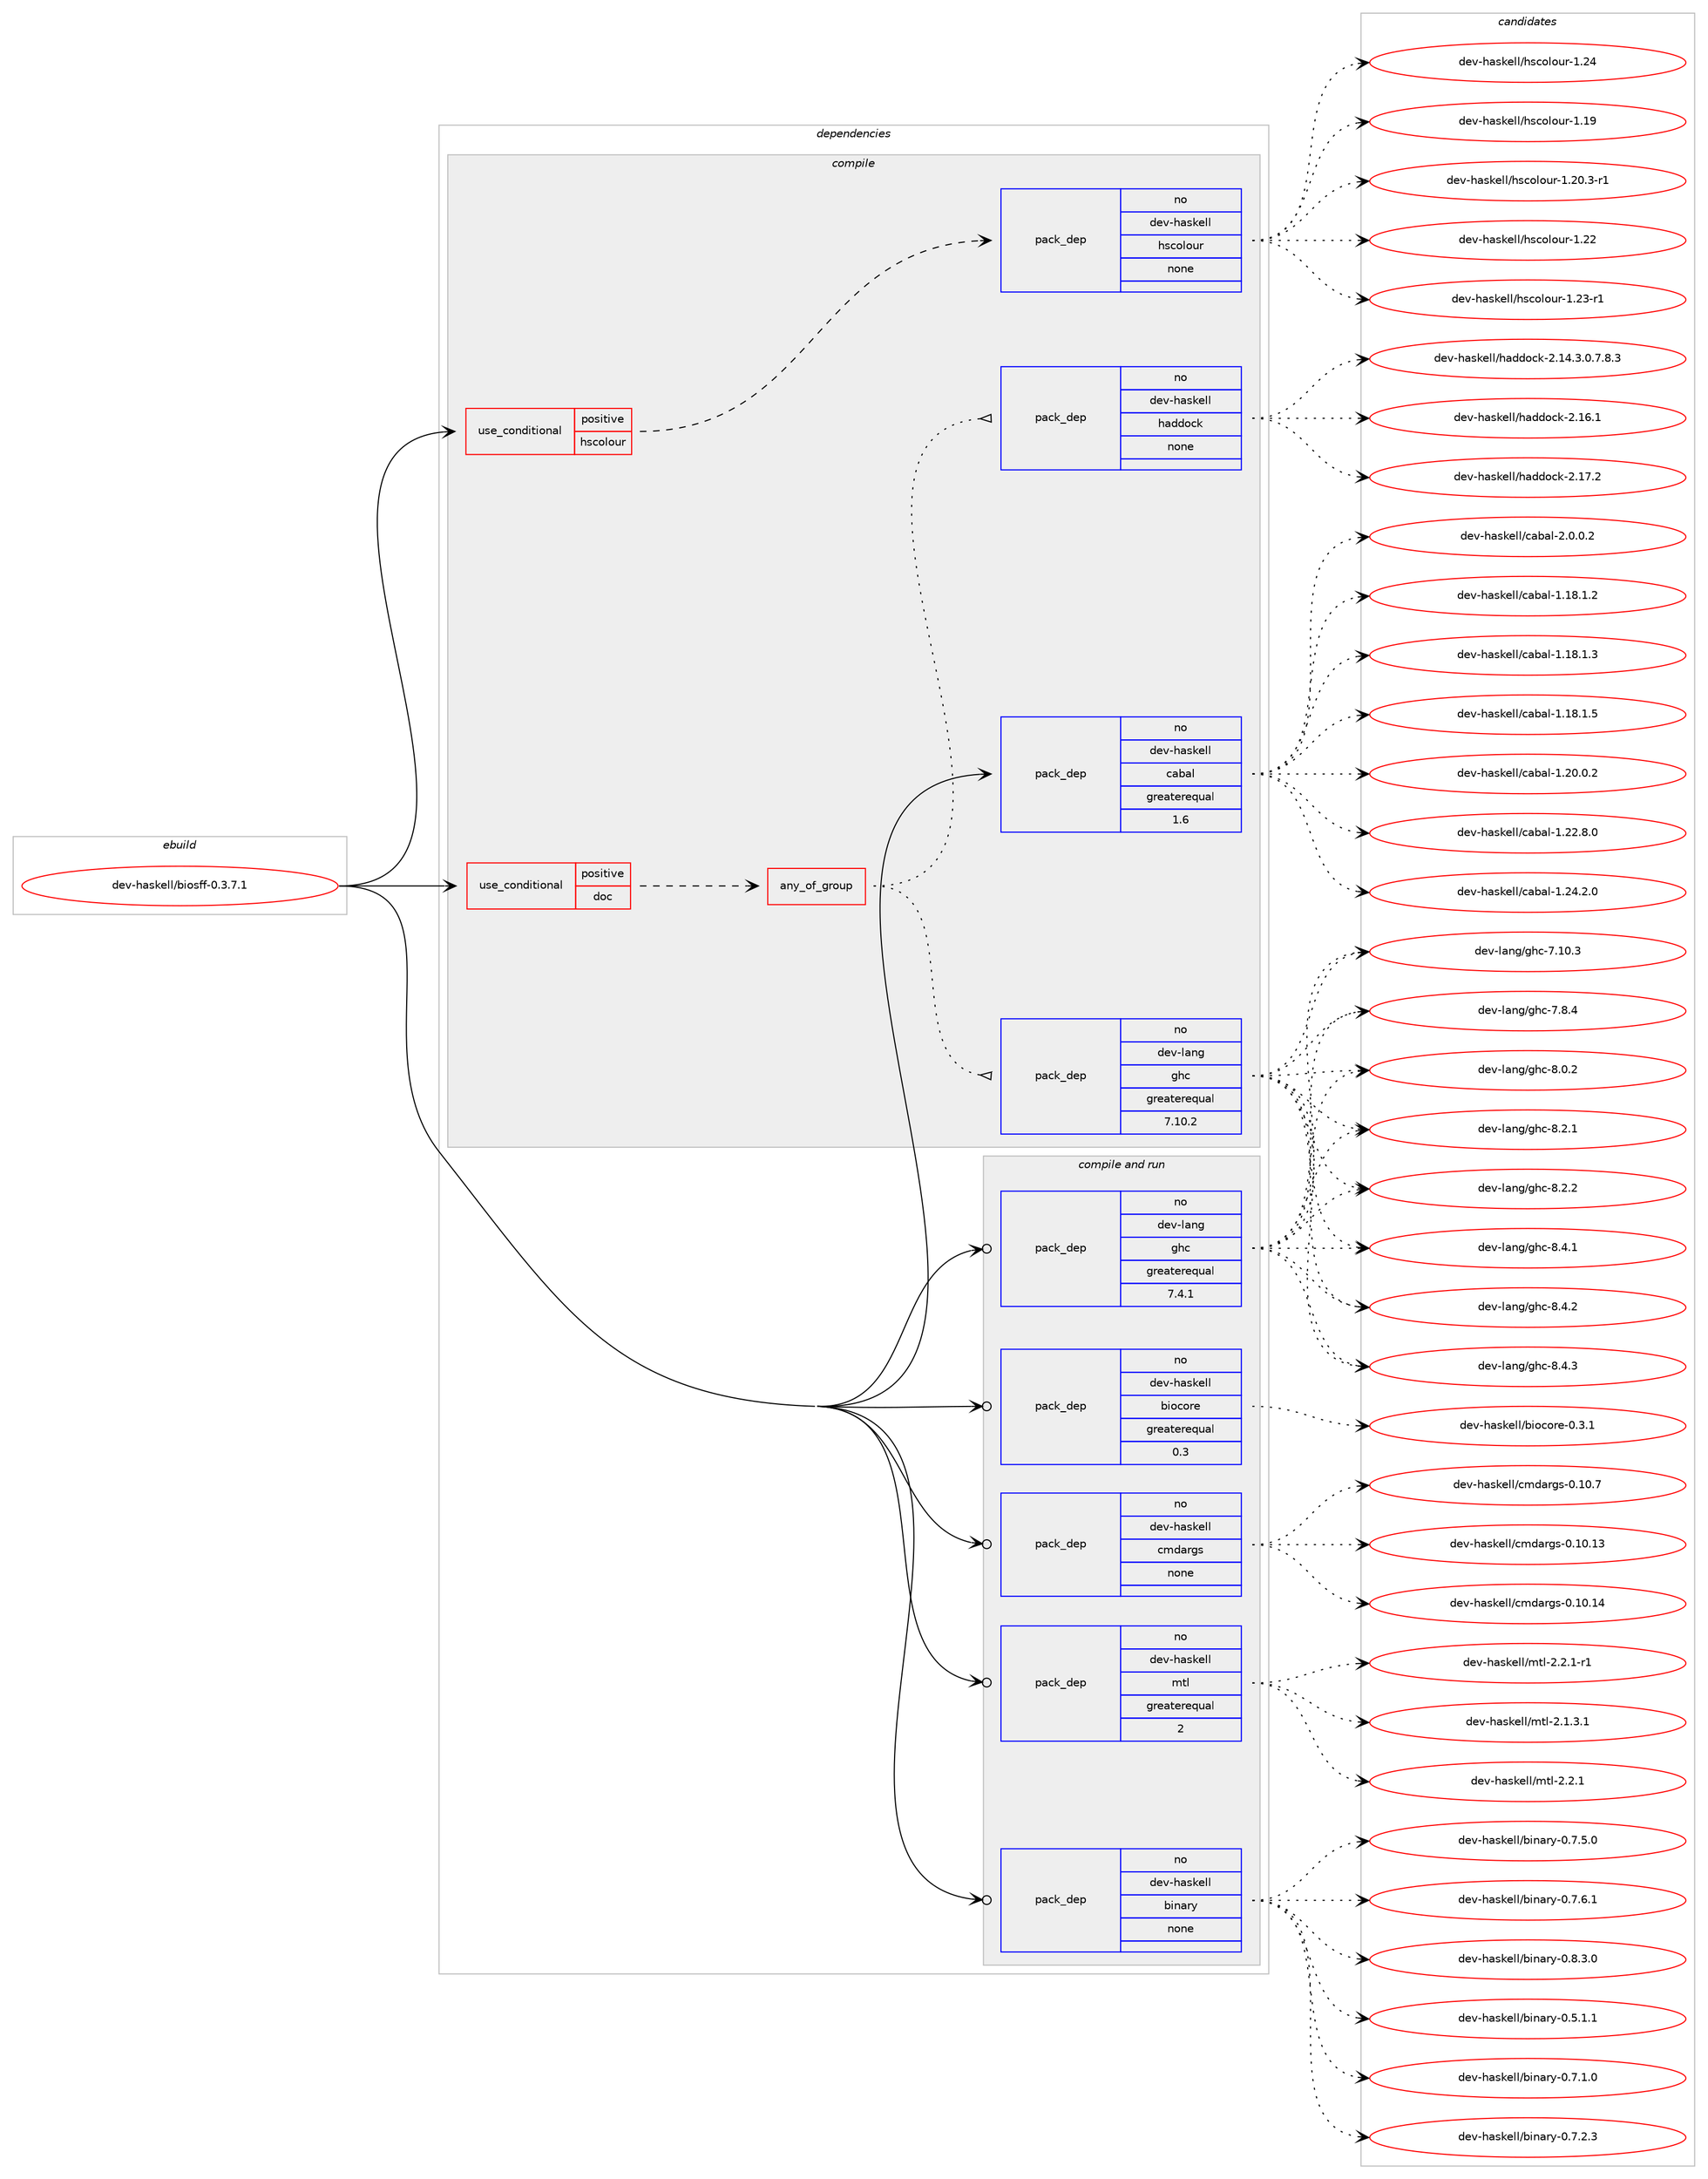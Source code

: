 digraph prolog {

# *************
# Graph options
# *************

newrank=true;
concentrate=true;
compound=true;
graph [rankdir=LR,fontname=Helvetica,fontsize=10,ranksep=1.5];#, ranksep=2.5, nodesep=0.2];
edge  [arrowhead=vee];
node  [fontname=Helvetica,fontsize=10];

# **********
# The ebuild
# **********

subgraph cluster_leftcol {
color=gray;
rank=same;
label=<<i>ebuild</i>>;
id [label="dev-haskell/biosff-0.3.7.1", color=red, width=4, href="../dev-haskell/biosff-0.3.7.1.svg"];
}

# ****************
# The dependencies
# ****************

subgraph cluster_midcol {
color=gray;
label=<<i>dependencies</i>>;
subgraph cluster_compile {
fillcolor="#eeeeee";
style=filled;
label=<<i>compile</i>>;
subgraph cond358741 {
dependency1327194 [label=<<TABLE BORDER="0" CELLBORDER="1" CELLSPACING="0" CELLPADDING="4"><TR><TD ROWSPAN="3" CELLPADDING="10">use_conditional</TD></TR><TR><TD>positive</TD></TR><TR><TD>doc</TD></TR></TABLE>>, shape=none, color=red];
subgraph any20584 {
dependency1327195 [label=<<TABLE BORDER="0" CELLBORDER="1" CELLSPACING="0" CELLPADDING="4"><TR><TD CELLPADDING="10">any_of_group</TD></TR></TABLE>>, shape=none, color=red];subgraph pack947317 {
dependency1327196 [label=<<TABLE BORDER="0" CELLBORDER="1" CELLSPACING="0" CELLPADDING="4" WIDTH="220"><TR><TD ROWSPAN="6" CELLPADDING="30">pack_dep</TD></TR><TR><TD WIDTH="110">no</TD></TR><TR><TD>dev-haskell</TD></TR><TR><TD>haddock</TD></TR><TR><TD>none</TD></TR><TR><TD></TD></TR></TABLE>>, shape=none, color=blue];
}
dependency1327195:e -> dependency1327196:w [weight=20,style="dotted",arrowhead="oinv"];
subgraph pack947318 {
dependency1327197 [label=<<TABLE BORDER="0" CELLBORDER="1" CELLSPACING="0" CELLPADDING="4" WIDTH="220"><TR><TD ROWSPAN="6" CELLPADDING="30">pack_dep</TD></TR><TR><TD WIDTH="110">no</TD></TR><TR><TD>dev-lang</TD></TR><TR><TD>ghc</TD></TR><TR><TD>greaterequal</TD></TR><TR><TD>7.10.2</TD></TR></TABLE>>, shape=none, color=blue];
}
dependency1327195:e -> dependency1327197:w [weight=20,style="dotted",arrowhead="oinv"];
}
dependency1327194:e -> dependency1327195:w [weight=20,style="dashed",arrowhead="vee"];
}
id:e -> dependency1327194:w [weight=20,style="solid",arrowhead="vee"];
subgraph cond358742 {
dependency1327198 [label=<<TABLE BORDER="0" CELLBORDER="1" CELLSPACING="0" CELLPADDING="4"><TR><TD ROWSPAN="3" CELLPADDING="10">use_conditional</TD></TR><TR><TD>positive</TD></TR><TR><TD>hscolour</TD></TR></TABLE>>, shape=none, color=red];
subgraph pack947319 {
dependency1327199 [label=<<TABLE BORDER="0" CELLBORDER="1" CELLSPACING="0" CELLPADDING="4" WIDTH="220"><TR><TD ROWSPAN="6" CELLPADDING="30">pack_dep</TD></TR><TR><TD WIDTH="110">no</TD></TR><TR><TD>dev-haskell</TD></TR><TR><TD>hscolour</TD></TR><TR><TD>none</TD></TR><TR><TD></TD></TR></TABLE>>, shape=none, color=blue];
}
dependency1327198:e -> dependency1327199:w [weight=20,style="dashed",arrowhead="vee"];
}
id:e -> dependency1327198:w [weight=20,style="solid",arrowhead="vee"];
subgraph pack947320 {
dependency1327200 [label=<<TABLE BORDER="0" CELLBORDER="1" CELLSPACING="0" CELLPADDING="4" WIDTH="220"><TR><TD ROWSPAN="6" CELLPADDING="30">pack_dep</TD></TR><TR><TD WIDTH="110">no</TD></TR><TR><TD>dev-haskell</TD></TR><TR><TD>cabal</TD></TR><TR><TD>greaterequal</TD></TR><TR><TD>1.6</TD></TR></TABLE>>, shape=none, color=blue];
}
id:e -> dependency1327200:w [weight=20,style="solid",arrowhead="vee"];
}
subgraph cluster_compileandrun {
fillcolor="#eeeeee";
style=filled;
label=<<i>compile and run</i>>;
subgraph pack947321 {
dependency1327201 [label=<<TABLE BORDER="0" CELLBORDER="1" CELLSPACING="0" CELLPADDING="4" WIDTH="220"><TR><TD ROWSPAN="6" CELLPADDING="30">pack_dep</TD></TR><TR><TD WIDTH="110">no</TD></TR><TR><TD>dev-haskell</TD></TR><TR><TD>binary</TD></TR><TR><TD>none</TD></TR><TR><TD></TD></TR></TABLE>>, shape=none, color=blue];
}
id:e -> dependency1327201:w [weight=20,style="solid",arrowhead="odotvee"];
subgraph pack947322 {
dependency1327202 [label=<<TABLE BORDER="0" CELLBORDER="1" CELLSPACING="0" CELLPADDING="4" WIDTH="220"><TR><TD ROWSPAN="6" CELLPADDING="30">pack_dep</TD></TR><TR><TD WIDTH="110">no</TD></TR><TR><TD>dev-haskell</TD></TR><TR><TD>biocore</TD></TR><TR><TD>greaterequal</TD></TR><TR><TD>0.3</TD></TR></TABLE>>, shape=none, color=blue];
}
id:e -> dependency1327202:w [weight=20,style="solid",arrowhead="odotvee"];
subgraph pack947323 {
dependency1327203 [label=<<TABLE BORDER="0" CELLBORDER="1" CELLSPACING="0" CELLPADDING="4" WIDTH="220"><TR><TD ROWSPAN="6" CELLPADDING="30">pack_dep</TD></TR><TR><TD WIDTH="110">no</TD></TR><TR><TD>dev-haskell</TD></TR><TR><TD>cmdargs</TD></TR><TR><TD>none</TD></TR><TR><TD></TD></TR></TABLE>>, shape=none, color=blue];
}
id:e -> dependency1327203:w [weight=20,style="solid",arrowhead="odotvee"];
subgraph pack947324 {
dependency1327204 [label=<<TABLE BORDER="0" CELLBORDER="1" CELLSPACING="0" CELLPADDING="4" WIDTH="220"><TR><TD ROWSPAN="6" CELLPADDING="30">pack_dep</TD></TR><TR><TD WIDTH="110">no</TD></TR><TR><TD>dev-haskell</TD></TR><TR><TD>mtl</TD></TR><TR><TD>greaterequal</TD></TR><TR><TD>2</TD></TR></TABLE>>, shape=none, color=blue];
}
id:e -> dependency1327204:w [weight=20,style="solid",arrowhead="odotvee"];
subgraph pack947325 {
dependency1327205 [label=<<TABLE BORDER="0" CELLBORDER="1" CELLSPACING="0" CELLPADDING="4" WIDTH="220"><TR><TD ROWSPAN="6" CELLPADDING="30">pack_dep</TD></TR><TR><TD WIDTH="110">no</TD></TR><TR><TD>dev-lang</TD></TR><TR><TD>ghc</TD></TR><TR><TD>greaterequal</TD></TR><TR><TD>7.4.1</TD></TR></TABLE>>, shape=none, color=blue];
}
id:e -> dependency1327205:w [weight=20,style="solid",arrowhead="odotvee"];
}
subgraph cluster_run {
fillcolor="#eeeeee";
style=filled;
label=<<i>run</i>>;
}
}

# **************
# The candidates
# **************

subgraph cluster_choices {
rank=same;
color=gray;
label=<<i>candidates</i>>;

subgraph choice947317 {
color=black;
nodesep=1;
choice1001011184510497115107101108108471049710010011199107455046495246514648465546564651 [label="dev-haskell/haddock-2.14.3.0.7.8.3", color=red, width=4,href="../dev-haskell/haddock-2.14.3.0.7.8.3.svg"];
choice100101118451049711510710110810847104971001001119910745504649544649 [label="dev-haskell/haddock-2.16.1", color=red, width=4,href="../dev-haskell/haddock-2.16.1.svg"];
choice100101118451049711510710110810847104971001001119910745504649554650 [label="dev-haskell/haddock-2.17.2", color=red, width=4,href="../dev-haskell/haddock-2.17.2.svg"];
dependency1327196:e -> choice1001011184510497115107101108108471049710010011199107455046495246514648465546564651:w [style=dotted,weight="100"];
dependency1327196:e -> choice100101118451049711510710110810847104971001001119910745504649544649:w [style=dotted,weight="100"];
dependency1327196:e -> choice100101118451049711510710110810847104971001001119910745504649554650:w [style=dotted,weight="100"];
}
subgraph choice947318 {
color=black;
nodesep=1;
choice1001011184510897110103471031049945554649484651 [label="dev-lang/ghc-7.10.3", color=red, width=4,href="../dev-lang/ghc-7.10.3.svg"];
choice10010111845108971101034710310499455546564652 [label="dev-lang/ghc-7.8.4", color=red, width=4,href="../dev-lang/ghc-7.8.4.svg"];
choice10010111845108971101034710310499455646484650 [label="dev-lang/ghc-8.0.2", color=red, width=4,href="../dev-lang/ghc-8.0.2.svg"];
choice10010111845108971101034710310499455646504649 [label="dev-lang/ghc-8.2.1", color=red, width=4,href="../dev-lang/ghc-8.2.1.svg"];
choice10010111845108971101034710310499455646504650 [label="dev-lang/ghc-8.2.2", color=red, width=4,href="../dev-lang/ghc-8.2.2.svg"];
choice10010111845108971101034710310499455646524649 [label="dev-lang/ghc-8.4.1", color=red, width=4,href="../dev-lang/ghc-8.4.1.svg"];
choice10010111845108971101034710310499455646524650 [label="dev-lang/ghc-8.4.2", color=red, width=4,href="../dev-lang/ghc-8.4.2.svg"];
choice10010111845108971101034710310499455646524651 [label="dev-lang/ghc-8.4.3", color=red, width=4,href="../dev-lang/ghc-8.4.3.svg"];
dependency1327197:e -> choice1001011184510897110103471031049945554649484651:w [style=dotted,weight="100"];
dependency1327197:e -> choice10010111845108971101034710310499455546564652:w [style=dotted,weight="100"];
dependency1327197:e -> choice10010111845108971101034710310499455646484650:w [style=dotted,weight="100"];
dependency1327197:e -> choice10010111845108971101034710310499455646504649:w [style=dotted,weight="100"];
dependency1327197:e -> choice10010111845108971101034710310499455646504650:w [style=dotted,weight="100"];
dependency1327197:e -> choice10010111845108971101034710310499455646524649:w [style=dotted,weight="100"];
dependency1327197:e -> choice10010111845108971101034710310499455646524650:w [style=dotted,weight="100"];
dependency1327197:e -> choice10010111845108971101034710310499455646524651:w [style=dotted,weight="100"];
}
subgraph choice947319 {
color=black;
nodesep=1;
choice100101118451049711510710110810847104115991111081111171144549464957 [label="dev-haskell/hscolour-1.19", color=red, width=4,href="../dev-haskell/hscolour-1.19.svg"];
choice10010111845104971151071011081084710411599111108111117114454946504846514511449 [label="dev-haskell/hscolour-1.20.3-r1", color=red, width=4,href="../dev-haskell/hscolour-1.20.3-r1.svg"];
choice100101118451049711510710110810847104115991111081111171144549465050 [label="dev-haskell/hscolour-1.22", color=red, width=4,href="../dev-haskell/hscolour-1.22.svg"];
choice1001011184510497115107101108108471041159911110811111711445494650514511449 [label="dev-haskell/hscolour-1.23-r1", color=red, width=4,href="../dev-haskell/hscolour-1.23-r1.svg"];
choice100101118451049711510710110810847104115991111081111171144549465052 [label="dev-haskell/hscolour-1.24", color=red, width=4,href="../dev-haskell/hscolour-1.24.svg"];
dependency1327199:e -> choice100101118451049711510710110810847104115991111081111171144549464957:w [style=dotted,weight="100"];
dependency1327199:e -> choice10010111845104971151071011081084710411599111108111117114454946504846514511449:w [style=dotted,weight="100"];
dependency1327199:e -> choice100101118451049711510710110810847104115991111081111171144549465050:w [style=dotted,weight="100"];
dependency1327199:e -> choice1001011184510497115107101108108471041159911110811111711445494650514511449:w [style=dotted,weight="100"];
dependency1327199:e -> choice100101118451049711510710110810847104115991111081111171144549465052:w [style=dotted,weight="100"];
}
subgraph choice947320 {
color=black;
nodesep=1;
choice10010111845104971151071011081084799979897108454946495646494650 [label="dev-haskell/cabal-1.18.1.2", color=red, width=4,href="../dev-haskell/cabal-1.18.1.2.svg"];
choice10010111845104971151071011081084799979897108454946495646494651 [label="dev-haskell/cabal-1.18.1.3", color=red, width=4,href="../dev-haskell/cabal-1.18.1.3.svg"];
choice10010111845104971151071011081084799979897108454946495646494653 [label="dev-haskell/cabal-1.18.1.5", color=red, width=4,href="../dev-haskell/cabal-1.18.1.5.svg"];
choice10010111845104971151071011081084799979897108454946504846484650 [label="dev-haskell/cabal-1.20.0.2", color=red, width=4,href="../dev-haskell/cabal-1.20.0.2.svg"];
choice10010111845104971151071011081084799979897108454946505046564648 [label="dev-haskell/cabal-1.22.8.0", color=red, width=4,href="../dev-haskell/cabal-1.22.8.0.svg"];
choice10010111845104971151071011081084799979897108454946505246504648 [label="dev-haskell/cabal-1.24.2.0", color=red, width=4,href="../dev-haskell/cabal-1.24.2.0.svg"];
choice100101118451049711510710110810847999798971084550464846484650 [label="dev-haskell/cabal-2.0.0.2", color=red, width=4,href="../dev-haskell/cabal-2.0.0.2.svg"];
dependency1327200:e -> choice10010111845104971151071011081084799979897108454946495646494650:w [style=dotted,weight="100"];
dependency1327200:e -> choice10010111845104971151071011081084799979897108454946495646494651:w [style=dotted,weight="100"];
dependency1327200:e -> choice10010111845104971151071011081084799979897108454946495646494653:w [style=dotted,weight="100"];
dependency1327200:e -> choice10010111845104971151071011081084799979897108454946504846484650:w [style=dotted,weight="100"];
dependency1327200:e -> choice10010111845104971151071011081084799979897108454946505046564648:w [style=dotted,weight="100"];
dependency1327200:e -> choice10010111845104971151071011081084799979897108454946505246504648:w [style=dotted,weight="100"];
dependency1327200:e -> choice100101118451049711510710110810847999798971084550464846484650:w [style=dotted,weight="100"];
}
subgraph choice947321 {
color=black;
nodesep=1;
choice10010111845104971151071011081084798105110971141214548465346494649 [label="dev-haskell/binary-0.5.1.1", color=red, width=4,href="../dev-haskell/binary-0.5.1.1.svg"];
choice10010111845104971151071011081084798105110971141214548465546494648 [label="dev-haskell/binary-0.7.1.0", color=red, width=4,href="../dev-haskell/binary-0.7.1.0.svg"];
choice10010111845104971151071011081084798105110971141214548465546504651 [label="dev-haskell/binary-0.7.2.3", color=red, width=4,href="../dev-haskell/binary-0.7.2.3.svg"];
choice10010111845104971151071011081084798105110971141214548465546534648 [label="dev-haskell/binary-0.7.5.0", color=red, width=4,href="../dev-haskell/binary-0.7.5.0.svg"];
choice10010111845104971151071011081084798105110971141214548465546544649 [label="dev-haskell/binary-0.7.6.1", color=red, width=4,href="../dev-haskell/binary-0.7.6.1.svg"];
choice10010111845104971151071011081084798105110971141214548465646514648 [label="dev-haskell/binary-0.8.3.0", color=red, width=4,href="../dev-haskell/binary-0.8.3.0.svg"];
dependency1327201:e -> choice10010111845104971151071011081084798105110971141214548465346494649:w [style=dotted,weight="100"];
dependency1327201:e -> choice10010111845104971151071011081084798105110971141214548465546494648:w [style=dotted,weight="100"];
dependency1327201:e -> choice10010111845104971151071011081084798105110971141214548465546504651:w [style=dotted,weight="100"];
dependency1327201:e -> choice10010111845104971151071011081084798105110971141214548465546534648:w [style=dotted,weight="100"];
dependency1327201:e -> choice10010111845104971151071011081084798105110971141214548465546544649:w [style=dotted,weight="100"];
dependency1327201:e -> choice10010111845104971151071011081084798105110971141214548465646514648:w [style=dotted,weight="100"];
}
subgraph choice947322 {
color=black;
nodesep=1;
choice1001011184510497115107101108108479810511199111114101454846514649 [label="dev-haskell/biocore-0.3.1", color=red, width=4,href="../dev-haskell/biocore-0.3.1.svg"];
dependency1327202:e -> choice1001011184510497115107101108108479810511199111114101454846514649:w [style=dotted,weight="100"];
}
subgraph choice947323 {
color=black;
nodesep=1;
choice10010111845104971151071011081084799109100971141031154548464948464951 [label="dev-haskell/cmdargs-0.10.13", color=red, width=4,href="../dev-haskell/cmdargs-0.10.13.svg"];
choice10010111845104971151071011081084799109100971141031154548464948464952 [label="dev-haskell/cmdargs-0.10.14", color=red, width=4,href="../dev-haskell/cmdargs-0.10.14.svg"];
choice100101118451049711510710110810847991091009711410311545484649484655 [label="dev-haskell/cmdargs-0.10.7", color=red, width=4,href="../dev-haskell/cmdargs-0.10.7.svg"];
dependency1327203:e -> choice10010111845104971151071011081084799109100971141031154548464948464951:w [style=dotted,weight="100"];
dependency1327203:e -> choice10010111845104971151071011081084799109100971141031154548464948464952:w [style=dotted,weight="100"];
dependency1327203:e -> choice100101118451049711510710110810847991091009711410311545484649484655:w [style=dotted,weight="100"];
}
subgraph choice947324 {
color=black;
nodesep=1;
choice1001011184510497115107101108108471091161084550464946514649 [label="dev-haskell/mtl-2.1.3.1", color=red, width=4,href="../dev-haskell/mtl-2.1.3.1.svg"];
choice100101118451049711510710110810847109116108455046504649 [label="dev-haskell/mtl-2.2.1", color=red, width=4,href="../dev-haskell/mtl-2.2.1.svg"];
choice1001011184510497115107101108108471091161084550465046494511449 [label="dev-haskell/mtl-2.2.1-r1", color=red, width=4,href="../dev-haskell/mtl-2.2.1-r1.svg"];
dependency1327204:e -> choice1001011184510497115107101108108471091161084550464946514649:w [style=dotted,weight="100"];
dependency1327204:e -> choice100101118451049711510710110810847109116108455046504649:w [style=dotted,weight="100"];
dependency1327204:e -> choice1001011184510497115107101108108471091161084550465046494511449:w [style=dotted,weight="100"];
}
subgraph choice947325 {
color=black;
nodesep=1;
choice1001011184510897110103471031049945554649484651 [label="dev-lang/ghc-7.10.3", color=red, width=4,href="../dev-lang/ghc-7.10.3.svg"];
choice10010111845108971101034710310499455546564652 [label="dev-lang/ghc-7.8.4", color=red, width=4,href="../dev-lang/ghc-7.8.4.svg"];
choice10010111845108971101034710310499455646484650 [label="dev-lang/ghc-8.0.2", color=red, width=4,href="../dev-lang/ghc-8.0.2.svg"];
choice10010111845108971101034710310499455646504649 [label="dev-lang/ghc-8.2.1", color=red, width=4,href="../dev-lang/ghc-8.2.1.svg"];
choice10010111845108971101034710310499455646504650 [label="dev-lang/ghc-8.2.2", color=red, width=4,href="../dev-lang/ghc-8.2.2.svg"];
choice10010111845108971101034710310499455646524649 [label="dev-lang/ghc-8.4.1", color=red, width=4,href="../dev-lang/ghc-8.4.1.svg"];
choice10010111845108971101034710310499455646524650 [label="dev-lang/ghc-8.4.2", color=red, width=4,href="../dev-lang/ghc-8.4.2.svg"];
choice10010111845108971101034710310499455646524651 [label="dev-lang/ghc-8.4.3", color=red, width=4,href="../dev-lang/ghc-8.4.3.svg"];
dependency1327205:e -> choice1001011184510897110103471031049945554649484651:w [style=dotted,weight="100"];
dependency1327205:e -> choice10010111845108971101034710310499455546564652:w [style=dotted,weight="100"];
dependency1327205:e -> choice10010111845108971101034710310499455646484650:w [style=dotted,weight="100"];
dependency1327205:e -> choice10010111845108971101034710310499455646504649:w [style=dotted,weight="100"];
dependency1327205:e -> choice10010111845108971101034710310499455646504650:w [style=dotted,weight="100"];
dependency1327205:e -> choice10010111845108971101034710310499455646524649:w [style=dotted,weight="100"];
dependency1327205:e -> choice10010111845108971101034710310499455646524650:w [style=dotted,weight="100"];
dependency1327205:e -> choice10010111845108971101034710310499455646524651:w [style=dotted,weight="100"];
}
}

}
